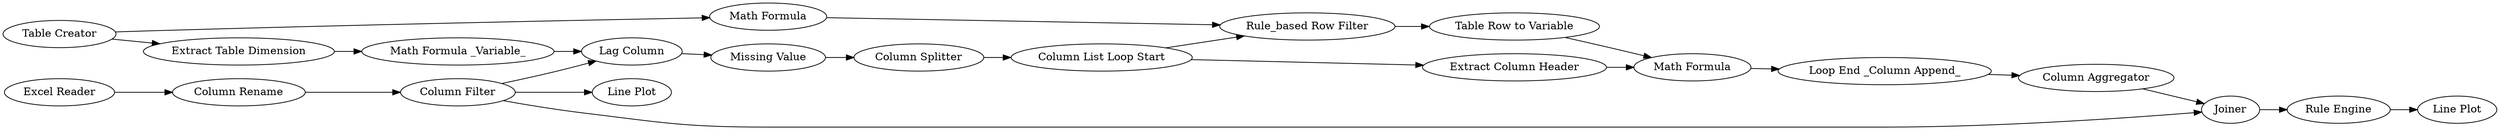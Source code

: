 digraph {
	"-5715262411564140206_47" [label="Column List Loop Start"]
	"-5715262411564140206_59" [label="Extract Table Dimension"]
	"-5715262411564140206_66" [label="Column Filter"]
	"-5715262411564140206_63" [label="Excel Reader"]
	"-5715262411564140206_55" [label="Loop End _Column Append_"]
	"-5715262411564140206_62" [label="Line Plot"]
	"-5715262411564140206_50" [label="Rule_based Row Filter"]
	"-5715262411564140206_53" [label="Math Formula"]
	"-5715262411564140206_51" [label="Math Formula"]
	"-5715262411564140206_56" [label="Column Splitter"]
	"-5715262411564140206_61" [label="Line Plot"]
	"-5715262411564140206_54" [label="Extract Column Header"]
	"-5715262411564140206_60" [label="Math Formula _Variable_"]
	"-5715262411564140206_57" [label="Column Aggregator"]
	"-5715262411564140206_45" [label="Lag Column"]
	"-5715262411564140206_68" [label="Rule Engine"]
	"-5715262411564140206_58" [label=Joiner]
	"-5715262411564140206_67" [label="Column Rename"]
	"-5715262411564140206_52" [label="Table Row to Variable"]
	"-5715262411564140206_48" [label="Table Creator"]
	"-5715262411564140206_46" [label="Missing Value"]
	"-5715262411564140206_53" -> "-5715262411564140206_55"
	"-5715262411564140206_47" -> "-5715262411564140206_54"
	"-5715262411564140206_56" -> "-5715262411564140206_47"
	"-5715262411564140206_63" -> "-5715262411564140206_67"
	"-5715262411564140206_66" -> "-5715262411564140206_58"
	"-5715262411564140206_51" -> "-5715262411564140206_50"
	"-5715262411564140206_50" -> "-5715262411564140206_52"
	"-5715262411564140206_48" -> "-5715262411564140206_59"
	"-5715262411564140206_57" -> "-5715262411564140206_58"
	"-5715262411564140206_52" -> "-5715262411564140206_53"
	"-5715262411564140206_55" -> "-5715262411564140206_57"
	"-5715262411564140206_46" -> "-5715262411564140206_56"
	"-5715262411564140206_60" -> "-5715262411564140206_45"
	"-5715262411564140206_54" -> "-5715262411564140206_53"
	"-5715262411564140206_47" -> "-5715262411564140206_50"
	"-5715262411564140206_68" -> "-5715262411564140206_61"
	"-5715262411564140206_48" -> "-5715262411564140206_51"
	"-5715262411564140206_58" -> "-5715262411564140206_68"
	"-5715262411564140206_66" -> "-5715262411564140206_62"
	"-5715262411564140206_67" -> "-5715262411564140206_66"
	"-5715262411564140206_59" -> "-5715262411564140206_60"
	"-5715262411564140206_66" -> "-5715262411564140206_45"
	"-5715262411564140206_45" -> "-5715262411564140206_46"
	rankdir=LR
}
